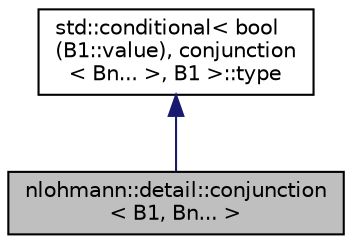 digraph "nlohmann::detail::conjunction&lt; B1, Bn... &gt;"
{
 // INTERACTIVE_SVG=YES
  edge [fontname="Helvetica",fontsize="10",labelfontname="Helvetica",labelfontsize="10"];
  node [fontname="Helvetica",fontsize="10",shape=record];
  Node0 [label="nlohmann::detail::conjunction\l\< B1, Bn... \>",height=0.2,width=0.4,color="black", fillcolor="grey75", style="filled", fontcolor="black"];
  Node1 -> Node0 [dir="back",color="midnightblue",fontsize="10",style="solid",fontname="Helvetica"];
  Node1 [label="std::conditional\< bool\l(B1::value), conjunction\l\< Bn... \>, B1 \>::type",height=0.2,width=0.4,color="black", fillcolor="white", style="filled",URL="$classstd_1_1conditional_1_1type.html"];
}
